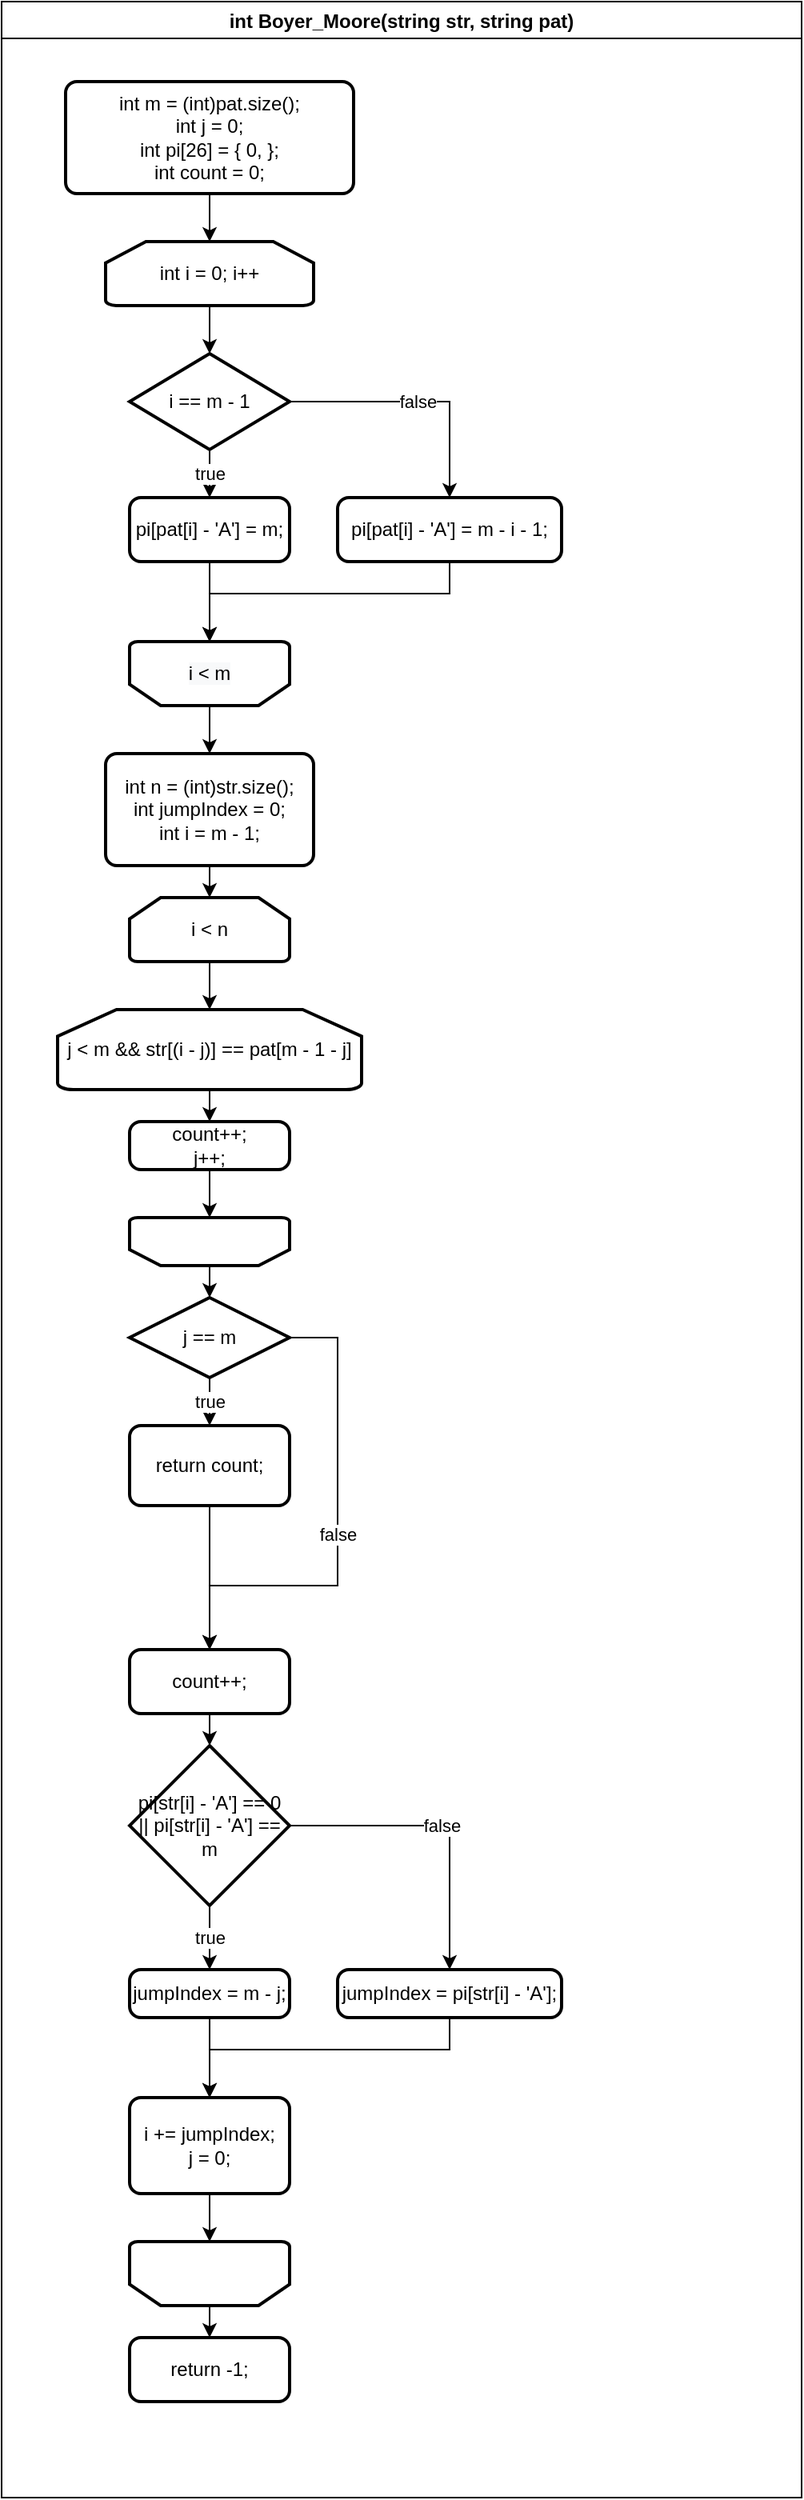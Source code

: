 <mxfile version="20.0.4" type="github">
  <diagram id="ZNJSjfJfP-2EhZ-H36AC" name="Page-1">
    <mxGraphModel dx="1051" dy="650" grid="1" gridSize="10" guides="1" tooltips="1" connect="1" arrows="1" fold="1" page="1" pageScale="1" pageWidth="827" pageHeight="1169" math="0" shadow="0">
      <root>
        <mxCell id="0" />
        <mxCell id="1" parent="0" />
        <mxCell id="trQrFOLZtT0C0__hCQXX-1" value="int Boyer_Moore(string str, string pat)" style="swimlane;" vertex="1" parent="1">
          <mxGeometry x="20" y="10" width="500" height="1560" as="geometry" />
        </mxCell>
        <mxCell id="trQrFOLZtT0C0__hCQXX-4" style="edgeStyle=orthogonalEdgeStyle;rounded=0;orthogonalLoop=1;jettySize=auto;html=1;" edge="1" parent="trQrFOLZtT0C0__hCQXX-1" source="trQrFOLZtT0C0__hCQXX-2" target="trQrFOLZtT0C0__hCQXX-3">
          <mxGeometry relative="1" as="geometry" />
        </mxCell>
        <mxCell id="trQrFOLZtT0C0__hCQXX-2" value="int m = (int)pat.size();&lt;br&gt;	int j = 0;&lt;br&gt;	int pi[26] = { 0, };&lt;br&gt;int count = 0;" style="rounded=1;whiteSpace=wrap;html=1;absoluteArcSize=1;arcSize=14;strokeWidth=2;" vertex="1" parent="trQrFOLZtT0C0__hCQXX-1">
          <mxGeometry x="40" y="50" width="180" height="70" as="geometry" />
        </mxCell>
        <mxCell id="trQrFOLZtT0C0__hCQXX-6" style="edgeStyle=orthogonalEdgeStyle;rounded=0;orthogonalLoop=1;jettySize=auto;html=1;entryX=0.5;entryY=0;entryDx=0;entryDy=0;entryPerimeter=0;" edge="1" parent="trQrFOLZtT0C0__hCQXX-1" source="trQrFOLZtT0C0__hCQXX-3" target="trQrFOLZtT0C0__hCQXX-5">
          <mxGeometry relative="1" as="geometry" />
        </mxCell>
        <mxCell id="trQrFOLZtT0C0__hCQXX-3" value="int i = 0; i++" style="strokeWidth=2;html=1;shape=mxgraph.flowchart.loop_limit;whiteSpace=wrap;" vertex="1" parent="trQrFOLZtT0C0__hCQXX-1">
          <mxGeometry x="65" y="150" width="130" height="40" as="geometry" />
        </mxCell>
        <mxCell id="trQrFOLZtT0C0__hCQXX-5" value="i == m - 1" style="strokeWidth=2;html=1;shape=mxgraph.flowchart.decision;whiteSpace=wrap;" vertex="1" parent="trQrFOLZtT0C0__hCQXX-1">
          <mxGeometry x="80" y="220" width="100" height="60" as="geometry" />
        </mxCell>
        <mxCell id="trQrFOLZtT0C0__hCQXX-8" value="pi[pat[i] - &#39;A&#39;] = m;" style="rounded=1;whiteSpace=wrap;html=1;absoluteArcSize=1;arcSize=14;strokeWidth=2;" vertex="1" parent="trQrFOLZtT0C0__hCQXX-1">
          <mxGeometry x="80" y="310" width="100" height="40" as="geometry" />
        </mxCell>
        <mxCell id="trQrFOLZtT0C0__hCQXX-7" value="true" style="edgeStyle=orthogonalEdgeStyle;rounded=0;orthogonalLoop=1;jettySize=auto;html=1;" edge="1" parent="trQrFOLZtT0C0__hCQXX-1" source="trQrFOLZtT0C0__hCQXX-5" target="trQrFOLZtT0C0__hCQXX-8">
          <mxGeometry relative="1" as="geometry">
            <mxPoint x="130" y="310" as="targetPoint" />
          </mxGeometry>
        </mxCell>
        <mxCell id="trQrFOLZtT0C0__hCQXX-13" style="edgeStyle=orthogonalEdgeStyle;rounded=0;orthogonalLoop=1;jettySize=auto;html=1;entryX=0.5;entryY=1;entryDx=0;entryDy=0;entryPerimeter=0;" edge="1" parent="trQrFOLZtT0C0__hCQXX-1" source="trQrFOLZtT0C0__hCQXX-10" target="trQrFOLZtT0C0__hCQXX-12">
          <mxGeometry relative="1" as="geometry">
            <Array as="points">
              <mxPoint x="280" y="370" />
              <mxPoint x="130" y="370" />
            </Array>
          </mxGeometry>
        </mxCell>
        <mxCell id="trQrFOLZtT0C0__hCQXX-10" value="pi[pat[i] - &#39;A&#39;] = m - i - 1;" style="rounded=1;whiteSpace=wrap;html=1;absoluteArcSize=1;arcSize=14;strokeWidth=2;" vertex="1" parent="trQrFOLZtT0C0__hCQXX-1">
          <mxGeometry x="210" y="310" width="140" height="40" as="geometry" />
        </mxCell>
        <mxCell id="trQrFOLZtT0C0__hCQXX-9" value="false" style="edgeStyle=orthogonalEdgeStyle;rounded=0;orthogonalLoop=1;jettySize=auto;html=1;entryX=0.5;entryY=0;entryDx=0;entryDy=0;" edge="1" parent="trQrFOLZtT0C0__hCQXX-1" source="trQrFOLZtT0C0__hCQXX-5" target="trQrFOLZtT0C0__hCQXX-10">
          <mxGeometry relative="1" as="geometry">
            <mxPoint x="220" y="300" as="targetPoint" />
          </mxGeometry>
        </mxCell>
        <mxCell id="trQrFOLZtT0C0__hCQXX-12" value="" style="strokeWidth=2;html=1;shape=mxgraph.flowchart.loop_limit;whiteSpace=wrap;rotation=-180;" vertex="1" parent="trQrFOLZtT0C0__hCQXX-1">
          <mxGeometry x="80" y="400" width="100" height="40" as="geometry" />
        </mxCell>
        <mxCell id="trQrFOLZtT0C0__hCQXX-11" style="edgeStyle=orthogonalEdgeStyle;rounded=0;orthogonalLoop=1;jettySize=auto;html=1;" edge="1" parent="trQrFOLZtT0C0__hCQXX-1" source="trQrFOLZtT0C0__hCQXX-8" target="trQrFOLZtT0C0__hCQXX-12">
          <mxGeometry relative="1" as="geometry">
            <mxPoint x="190" y="400" as="targetPoint" />
          </mxGeometry>
        </mxCell>
        <mxCell id="trQrFOLZtT0C0__hCQXX-15" value="int n = (int)str.size();&#xa;	int jumpIndex = 0;&#xa;	int i = m - 1;" style="rounded=1;whiteSpace=wrap;html=1;absoluteArcSize=1;arcSize=14;strokeWidth=2;" vertex="1" parent="trQrFOLZtT0C0__hCQXX-1">
          <mxGeometry x="65" y="470" width="130" height="70" as="geometry" />
        </mxCell>
        <mxCell id="trQrFOLZtT0C0__hCQXX-14" style="edgeStyle=orthogonalEdgeStyle;rounded=0;orthogonalLoop=1;jettySize=auto;html=1;" edge="1" parent="trQrFOLZtT0C0__hCQXX-1" source="trQrFOLZtT0C0__hCQXX-12" target="trQrFOLZtT0C0__hCQXX-15">
          <mxGeometry relative="1" as="geometry">
            <mxPoint x="140" y="510" as="targetPoint" />
          </mxGeometry>
        </mxCell>
        <mxCell id="trQrFOLZtT0C0__hCQXX-16" value="&lt;span style=&quot;color: rgb(0, 0, 0); font-family: Helvetica; font-size: 12px; font-style: normal; font-variant-ligatures: normal; font-variant-caps: normal; font-weight: 400; letter-spacing: normal; orphans: 2; text-align: center; text-indent: 0px; text-transform: none; widows: 2; word-spacing: 0px; -webkit-text-stroke-width: 0px; background-color: rgb(248, 249, 250); text-decoration-thickness: initial; text-decoration-style: initial; text-decoration-color: initial; float: none; display: inline !important;&quot;&gt;i &amp;lt; m&lt;/span&gt;" style="text;html=1;strokeColor=none;fillColor=none;align=center;verticalAlign=middle;whiteSpace=wrap;rounded=0;" vertex="1" parent="trQrFOLZtT0C0__hCQXX-1">
          <mxGeometry x="100" y="405" width="60" height="30" as="geometry" />
        </mxCell>
        <mxCell id="trQrFOLZtT0C0__hCQXX-18" value="i &lt; n" style="strokeWidth=2;html=1;shape=mxgraph.flowchart.loop_limit;whiteSpace=wrap;" vertex="1" parent="trQrFOLZtT0C0__hCQXX-1">
          <mxGeometry x="80" y="560" width="100" height="40" as="geometry" />
        </mxCell>
        <mxCell id="trQrFOLZtT0C0__hCQXX-17" style="edgeStyle=orthogonalEdgeStyle;rounded=0;orthogonalLoop=1;jettySize=auto;html=1;" edge="1" parent="trQrFOLZtT0C0__hCQXX-1" source="trQrFOLZtT0C0__hCQXX-15" target="trQrFOLZtT0C0__hCQXX-18">
          <mxGeometry relative="1" as="geometry">
            <mxPoint x="130" y="570" as="targetPoint" />
          </mxGeometry>
        </mxCell>
        <mxCell id="trQrFOLZtT0C0__hCQXX-20" value="j &lt; m &amp;&amp; str[(i - j)] == pat[m - 1 - j]" style="strokeWidth=2;html=1;shape=mxgraph.flowchart.loop_limit;whiteSpace=wrap;" vertex="1" parent="trQrFOLZtT0C0__hCQXX-1">
          <mxGeometry x="35" y="630" width="190" height="50" as="geometry" />
        </mxCell>
        <mxCell id="trQrFOLZtT0C0__hCQXX-19" style="edgeStyle=orthogonalEdgeStyle;rounded=0;orthogonalLoop=1;jettySize=auto;html=1;" edge="1" parent="trQrFOLZtT0C0__hCQXX-1" source="trQrFOLZtT0C0__hCQXX-18" target="trQrFOLZtT0C0__hCQXX-20">
          <mxGeometry relative="1" as="geometry">
            <mxPoint x="130" y="640" as="targetPoint" />
          </mxGeometry>
        </mxCell>
        <mxCell id="trQrFOLZtT0C0__hCQXX-24" style="edgeStyle=orthogonalEdgeStyle;rounded=0;orthogonalLoop=1;jettySize=auto;html=1;entryX=0.5;entryY=1;entryDx=0;entryDy=0;entryPerimeter=0;" edge="1" parent="trQrFOLZtT0C0__hCQXX-1" source="trQrFOLZtT0C0__hCQXX-22" target="trQrFOLZtT0C0__hCQXX-23">
          <mxGeometry relative="1" as="geometry">
            <mxPoint x="170" y="760" as="targetPoint" />
          </mxGeometry>
        </mxCell>
        <mxCell id="trQrFOLZtT0C0__hCQXX-22" value="count++;&lt;br&gt;j++;" style="rounded=1;whiteSpace=wrap;html=1;absoluteArcSize=1;arcSize=14;strokeWidth=2;" vertex="1" parent="trQrFOLZtT0C0__hCQXX-1">
          <mxGeometry x="80" y="700" width="100" height="30" as="geometry" />
        </mxCell>
        <mxCell id="trQrFOLZtT0C0__hCQXX-21" style="edgeStyle=orthogonalEdgeStyle;rounded=0;orthogonalLoop=1;jettySize=auto;html=1;" edge="1" parent="trQrFOLZtT0C0__hCQXX-1" source="trQrFOLZtT0C0__hCQXX-20" target="trQrFOLZtT0C0__hCQXX-22">
          <mxGeometry relative="1" as="geometry">
            <mxPoint x="130" y="710" as="targetPoint" />
          </mxGeometry>
        </mxCell>
        <mxCell id="trQrFOLZtT0C0__hCQXX-26" style="edgeStyle=orthogonalEdgeStyle;rounded=0;orthogonalLoop=1;jettySize=auto;html=1;entryX=0.5;entryY=0;entryDx=0;entryDy=0;entryPerimeter=0;" edge="1" parent="trQrFOLZtT0C0__hCQXX-1" source="trQrFOLZtT0C0__hCQXX-23" target="trQrFOLZtT0C0__hCQXX-25">
          <mxGeometry relative="1" as="geometry" />
        </mxCell>
        <mxCell id="trQrFOLZtT0C0__hCQXX-23" value="" style="strokeWidth=2;html=1;shape=mxgraph.flowchart.loop_limit;whiteSpace=wrap;rotation=-180;" vertex="1" parent="trQrFOLZtT0C0__hCQXX-1">
          <mxGeometry x="80" y="760" width="100" height="30" as="geometry" />
        </mxCell>
        <mxCell id="trQrFOLZtT0C0__hCQXX-25" value="j == m" style="strokeWidth=2;html=1;shape=mxgraph.flowchart.decision;whiteSpace=wrap;" vertex="1" parent="trQrFOLZtT0C0__hCQXX-1">
          <mxGeometry x="80" y="810" width="100" height="50" as="geometry" />
        </mxCell>
        <mxCell id="trQrFOLZtT0C0__hCQXX-28" value="return count;" style="rounded=1;whiteSpace=wrap;html=1;absoluteArcSize=1;arcSize=14;strokeWidth=2;" vertex="1" parent="trQrFOLZtT0C0__hCQXX-1">
          <mxGeometry x="80" y="890" width="100" height="50" as="geometry" />
        </mxCell>
        <mxCell id="trQrFOLZtT0C0__hCQXX-27" value="true" style="edgeStyle=orthogonalEdgeStyle;rounded=0;orthogonalLoop=1;jettySize=auto;html=1;" edge="1" parent="trQrFOLZtT0C0__hCQXX-1" source="trQrFOLZtT0C0__hCQXX-25" target="trQrFOLZtT0C0__hCQXX-28">
          <mxGeometry relative="1" as="geometry">
            <mxPoint x="130" y="900" as="targetPoint" />
          </mxGeometry>
        </mxCell>
        <mxCell id="trQrFOLZtT0C0__hCQXX-33" style="edgeStyle=orthogonalEdgeStyle;rounded=0;orthogonalLoop=1;jettySize=auto;html=1;entryX=0.5;entryY=0;entryDx=0;entryDy=0;entryPerimeter=0;" edge="1" parent="trQrFOLZtT0C0__hCQXX-1" source="trQrFOLZtT0C0__hCQXX-31" target="trQrFOLZtT0C0__hCQXX-32">
          <mxGeometry relative="1" as="geometry" />
        </mxCell>
        <mxCell id="trQrFOLZtT0C0__hCQXX-31" value="count++;" style="rounded=1;whiteSpace=wrap;html=1;absoluteArcSize=1;arcSize=14;strokeWidth=2;" vertex="1" parent="trQrFOLZtT0C0__hCQXX-1">
          <mxGeometry x="80" y="1030" width="100" height="40" as="geometry" />
        </mxCell>
        <mxCell id="trQrFOLZtT0C0__hCQXX-30" value="false" style="edgeStyle=orthogonalEdgeStyle;rounded=0;orthogonalLoop=1;jettySize=auto;html=1;" edge="1" parent="trQrFOLZtT0C0__hCQXX-1" source="trQrFOLZtT0C0__hCQXX-25" target="trQrFOLZtT0C0__hCQXX-31">
          <mxGeometry relative="1" as="geometry">
            <mxPoint x="220" y="950" as="targetPoint" />
            <Array as="points">
              <mxPoint x="210" y="835" />
              <mxPoint x="210" y="990" />
              <mxPoint x="130" y="990" />
            </Array>
          </mxGeometry>
        </mxCell>
        <mxCell id="trQrFOLZtT0C0__hCQXX-29" style="edgeStyle=orthogonalEdgeStyle;rounded=0;orthogonalLoop=1;jettySize=auto;html=1;entryX=0.5;entryY=0;entryDx=0;entryDy=0;" edge="1" parent="trQrFOLZtT0C0__hCQXX-1" source="trQrFOLZtT0C0__hCQXX-28" target="trQrFOLZtT0C0__hCQXX-31">
          <mxGeometry relative="1" as="geometry">
            <mxPoint x="130" y="980" as="targetPoint" />
          </mxGeometry>
        </mxCell>
        <mxCell id="trQrFOLZtT0C0__hCQXX-32" value="pi[str[i] - &#39;A&#39;] == 0 || pi[str[i] - &#39;A&#39;] == m" style="strokeWidth=2;html=1;shape=mxgraph.flowchart.decision;whiteSpace=wrap;" vertex="1" parent="trQrFOLZtT0C0__hCQXX-1">
          <mxGeometry x="80" y="1090" width="100" height="100" as="geometry" />
        </mxCell>
        <mxCell id="trQrFOLZtT0C0__hCQXX-35" value="jumpIndex = m - j;" style="rounded=1;whiteSpace=wrap;html=1;absoluteArcSize=1;arcSize=14;strokeWidth=2;" vertex="1" parent="trQrFOLZtT0C0__hCQXX-1">
          <mxGeometry x="80" y="1230" width="100" height="30" as="geometry" />
        </mxCell>
        <mxCell id="trQrFOLZtT0C0__hCQXX-34" value="true" style="edgeStyle=orthogonalEdgeStyle;rounded=0;orthogonalLoop=1;jettySize=auto;html=1;" edge="1" parent="trQrFOLZtT0C0__hCQXX-1" source="trQrFOLZtT0C0__hCQXX-32" target="trQrFOLZtT0C0__hCQXX-35">
          <mxGeometry relative="1" as="geometry">
            <mxPoint x="130" y="1230" as="targetPoint" />
          </mxGeometry>
        </mxCell>
        <mxCell id="trQrFOLZtT0C0__hCQXX-40" style="edgeStyle=orthogonalEdgeStyle;rounded=0;orthogonalLoop=1;jettySize=auto;html=1;entryX=0.5;entryY=0;entryDx=0;entryDy=0;" edge="1" parent="trQrFOLZtT0C0__hCQXX-1" source="trQrFOLZtT0C0__hCQXX-37" target="trQrFOLZtT0C0__hCQXX-39">
          <mxGeometry relative="1" as="geometry">
            <Array as="points">
              <mxPoint x="280" y="1280" />
              <mxPoint x="130" y="1280" />
            </Array>
          </mxGeometry>
        </mxCell>
        <mxCell id="trQrFOLZtT0C0__hCQXX-37" value="jumpIndex = pi[str[i] - &#39;A&#39;];" style="rounded=1;whiteSpace=wrap;html=1;absoluteArcSize=1;arcSize=14;strokeWidth=2;" vertex="1" parent="trQrFOLZtT0C0__hCQXX-1">
          <mxGeometry x="210" y="1230" width="140" height="30" as="geometry" />
        </mxCell>
        <mxCell id="trQrFOLZtT0C0__hCQXX-36" value="false" style="edgeStyle=orthogonalEdgeStyle;rounded=0;orthogonalLoop=1;jettySize=auto;html=1;" edge="1" parent="trQrFOLZtT0C0__hCQXX-1" source="trQrFOLZtT0C0__hCQXX-32" target="trQrFOLZtT0C0__hCQXX-37">
          <mxGeometry relative="1" as="geometry">
            <mxPoint x="260" y="1210" as="targetPoint" />
          </mxGeometry>
        </mxCell>
        <mxCell id="trQrFOLZtT0C0__hCQXX-39" value="i += jumpIndex;&#xa;		j = 0;" style="rounded=1;whiteSpace=wrap;html=1;absoluteArcSize=1;arcSize=14;strokeWidth=2;" vertex="1" parent="trQrFOLZtT0C0__hCQXX-1">
          <mxGeometry x="80" y="1310" width="100" height="60" as="geometry" />
        </mxCell>
        <mxCell id="trQrFOLZtT0C0__hCQXX-38" style="edgeStyle=orthogonalEdgeStyle;rounded=0;orthogonalLoop=1;jettySize=auto;html=1;" edge="1" parent="trQrFOLZtT0C0__hCQXX-1" source="trQrFOLZtT0C0__hCQXX-35" target="trQrFOLZtT0C0__hCQXX-39">
          <mxGeometry relative="1" as="geometry">
            <mxPoint x="200" y="1330" as="targetPoint" />
          </mxGeometry>
        </mxCell>
        <mxCell id="trQrFOLZtT0C0__hCQXX-42" value="" style="strokeWidth=2;html=1;shape=mxgraph.flowchart.loop_limit;whiteSpace=wrap;rotation=-180;" vertex="1" parent="trQrFOLZtT0C0__hCQXX-1">
          <mxGeometry x="80" y="1400" width="100" height="40" as="geometry" />
        </mxCell>
        <mxCell id="trQrFOLZtT0C0__hCQXX-41" style="edgeStyle=orthogonalEdgeStyle;rounded=0;orthogonalLoop=1;jettySize=auto;html=1;" edge="1" parent="trQrFOLZtT0C0__hCQXX-1" source="trQrFOLZtT0C0__hCQXX-39" target="trQrFOLZtT0C0__hCQXX-42">
          <mxGeometry relative="1" as="geometry">
            <mxPoint x="130" y="1400" as="targetPoint" />
          </mxGeometry>
        </mxCell>
        <mxCell id="trQrFOLZtT0C0__hCQXX-44" value="return -1;" style="rounded=1;whiteSpace=wrap;html=1;absoluteArcSize=1;arcSize=14;strokeWidth=2;" vertex="1" parent="trQrFOLZtT0C0__hCQXX-1">
          <mxGeometry x="80" y="1460" width="100" height="40" as="geometry" />
        </mxCell>
        <mxCell id="trQrFOLZtT0C0__hCQXX-43" style="edgeStyle=orthogonalEdgeStyle;rounded=0;orthogonalLoop=1;jettySize=auto;html=1;" edge="1" parent="trQrFOLZtT0C0__hCQXX-1" source="trQrFOLZtT0C0__hCQXX-42" target="trQrFOLZtT0C0__hCQXX-44">
          <mxGeometry relative="1" as="geometry">
            <mxPoint x="130" y="1470" as="targetPoint" />
          </mxGeometry>
        </mxCell>
      </root>
    </mxGraphModel>
  </diagram>
</mxfile>
